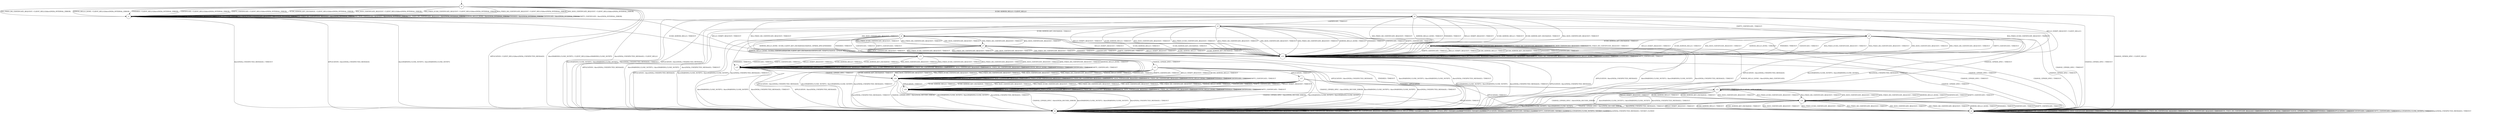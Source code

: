 digraph g {

	s0 [shape="circle" label="s0"];
	s1 [shape="circle" label="s1"];
	s2 [shape="circle" label="s2"];
	s3 [shape="circle" label="s3"];
	s4 [shape="circle" label="s4"];
	s5 [shape="circle" label="s5"];
	s6 [shape="circle" label="s6"];
	s7 [shape="circle" label="s7"];
	s8 [shape="circle" label="s8"];
	s9 [shape="circle" label="s9"];
	s10 [shape="circle" label="s10"];
	s11 [shape="circle" label="s11"];
	s12 [shape="circle" label="s12"];
	s13 [shape="circle" label="s13"];
	s14 [shape="circle" label="s14"];
	s15 [shape="circle" label="s15"];
	s16 [shape="circle" label="s16"];
	s17 [shape="circle" label="s17"];
	s18 [shape="circle" label="s18"];
	s0 -> s13 [label="HELLO_VERIFY_REQUEST / CLIENT_HELLO+"];
	s0 -> s4 [label="ECDH_SERVER_HELLO / CLIENT_HELLO"];
	s0 -> s1 [label="ECDH_SERVER_KEY_EXCHANGE / CLIENT_HELLO|Alert(FATAL,INTERNAL_ERROR)"];
	s0 -> s1 [label="RSA_SIGN_CERTIFICATE_REQUEST / CLIENT_HELLO|Alert(FATAL,INTERNAL_ERROR)"];
	s0 -> s1 [label="RSA_FIXED_ECDH_CERTIFICATE_REQUEST / CLIENT_HELLO|Alert(FATAL,INTERNAL_ERROR)"];
	s0 -> s1 [label="RSA_FIXED_DH_CERTIFICATE_REQUEST / CLIENT_HELLO|Alert(FATAL,INTERNAL_ERROR)"];
	s0 -> s1 [label="DSS_SIGN_CERTIFICATE_REQUEST / CLIENT_HELLO|Alert(FATAL,INTERNAL_ERROR)"];
	s0 -> s1 [label="DSS_FIXED_DH_CERTIFICATE_REQUEST / CLIENT_HELLO|Alert(FATAL,INTERNAL_ERROR)"];
	s0 -> s1 [label="SERVER_HELLO_DONE / CLIENT_HELLO|Alert(FATAL,INTERNAL_ERROR)"];
	s0 -> s3 [label="CHANGE_CIPHER_SPEC / CLIENT_HELLO"];
	s0 -> s1 [label="FINISHED / CLIENT_HELLO|Alert(FATAL,INTERNAL_ERROR)"];
	s0 -> s2 [label="APPLICATION / CLIENT_HELLO|Alert(FATAL,UNEXPECTED_MESSAGE)"];
	s0 -> s1 [label="CERTIFICATE / CLIENT_HELLO|Alert(FATAL,INTERNAL_ERROR)"];
	s0 -> s1 [label="EMPTY_CERTIFICATE / CLIENT_HELLO|Alert(FATAL,INTERNAL_ERROR)"];
	s0 -> s2 [label="Alert(WARNING,CLOSE_NOTIFY) / CLIENT_HELLO|Alert(WARNING,CLOSE_NOTIFY)"];
	s0 -> s2 [label="Alert(FATAL,UNEXPECTED_MESSAGE) / CLIENT_HELLO"];
	s1 -> s13 [label="HELLO_VERIFY_REQUEST / TIMEOUT"];
	s1 -> s13 [label="ECDH_SERVER_HELLO / TIMEOUT"];
	s1 -> s1 [label="ECDH_SERVER_KEY_EXCHANGE / Alert(FATAL,INTERNAL_ERROR)"];
	s1 -> s1 [label="RSA_SIGN_CERTIFICATE_REQUEST / Alert(FATAL,INTERNAL_ERROR)"];
	s1 -> s1 [label="RSA_FIXED_ECDH_CERTIFICATE_REQUEST / Alert(FATAL,INTERNAL_ERROR)"];
	s1 -> s1 [label="RSA_FIXED_DH_CERTIFICATE_REQUEST / Alert(FATAL,INTERNAL_ERROR)"];
	s1 -> s1 [label="DSS_SIGN_CERTIFICATE_REQUEST / Alert(FATAL,INTERNAL_ERROR)"];
	s1 -> s1 [label="DSS_FIXED_DH_CERTIFICATE_REQUEST / Alert(FATAL,INTERNAL_ERROR)"];
	s1 -> s1 [label="SERVER_HELLO_DONE / Alert(FATAL,INTERNAL_ERROR)"];
	s1 -> s3 [label="CHANGE_CIPHER_SPEC / TIMEOUT"];
	s1 -> s1 [label="FINISHED / Alert(FATAL,INTERNAL_ERROR)"];
	s1 -> s2 [label="APPLICATION / Alert(FATAL,UNEXPECTED_MESSAGE)"];
	s1 -> s1 [label="CERTIFICATE / Alert(FATAL,INTERNAL_ERROR)"];
	s1 -> s1 [label="EMPTY_CERTIFICATE / Alert(FATAL,INTERNAL_ERROR)"];
	s1 -> s2 [label="Alert(WARNING,CLOSE_NOTIFY) / Alert(WARNING,CLOSE_NOTIFY)"];
	s1 -> s2 [label="Alert(FATAL,UNEXPECTED_MESSAGE) / TIMEOUT"];
	s2 -> s2 [label="HELLO_VERIFY_REQUEST / SOCKET_CLOSED"];
	s2 -> s2 [label="ECDH_SERVER_HELLO / SOCKET_CLOSED"];
	s2 -> s2 [label="ECDH_SERVER_KEY_EXCHANGE / SOCKET_CLOSED"];
	s2 -> s2 [label="RSA_SIGN_CERTIFICATE_REQUEST / SOCKET_CLOSED"];
	s2 -> s2 [label="RSA_FIXED_ECDH_CERTIFICATE_REQUEST / SOCKET_CLOSED"];
	s2 -> s2 [label="RSA_FIXED_DH_CERTIFICATE_REQUEST / SOCKET_CLOSED"];
	s2 -> s2 [label="DSS_SIGN_CERTIFICATE_REQUEST / SOCKET_CLOSED"];
	s2 -> s2 [label="DSS_FIXED_DH_CERTIFICATE_REQUEST / SOCKET_CLOSED"];
	s2 -> s2 [label="SERVER_HELLO_DONE / SOCKET_CLOSED"];
	s2 -> s2 [label="CHANGE_CIPHER_SPEC / SOCKET_CLOSED"];
	s2 -> s2 [label="FINISHED / SOCKET_CLOSED"];
	s2 -> s2 [label="APPLICATION / SOCKET_CLOSED"];
	s2 -> s2 [label="CERTIFICATE / SOCKET_CLOSED"];
	s2 -> s2 [label="EMPTY_CERTIFICATE / SOCKET_CLOSED"];
	s2 -> s2 [label="Alert(WARNING,CLOSE_NOTIFY) / SOCKET_CLOSED"];
	s2 -> s2 [label="Alert(FATAL,UNEXPECTED_MESSAGE) / SOCKET_CLOSED"];
	s3 -> s3 [label="HELLO_VERIFY_REQUEST / TIMEOUT"];
	s3 -> s3 [label="ECDH_SERVER_HELLO / TIMEOUT"];
	s3 -> s3 [label="ECDH_SERVER_KEY_EXCHANGE / TIMEOUT"];
	s3 -> s3 [label="RSA_SIGN_CERTIFICATE_REQUEST / TIMEOUT"];
	s3 -> s3 [label="RSA_FIXED_ECDH_CERTIFICATE_REQUEST / TIMEOUT"];
	s3 -> s3 [label="RSA_FIXED_DH_CERTIFICATE_REQUEST / TIMEOUT"];
	s3 -> s3 [label="DSS_SIGN_CERTIFICATE_REQUEST / TIMEOUT"];
	s3 -> s3 [label="DSS_FIXED_DH_CERTIFICATE_REQUEST / TIMEOUT"];
	s3 -> s3 [label="SERVER_HELLO_DONE / TIMEOUT"];
	s3 -> s3 [label="CHANGE_CIPHER_SPEC / TIMEOUT"];
	s3 -> s3 [label="FINISHED / TIMEOUT"];
	s3 -> s3 [label="APPLICATION / TIMEOUT"];
	s3 -> s3 [label="CERTIFICATE / TIMEOUT"];
	s3 -> s3 [label="EMPTY_CERTIFICATE / TIMEOUT"];
	s3 -> s3 [label="Alert(WARNING,CLOSE_NOTIFY) / TIMEOUT"];
	s3 -> s3 [label="Alert(FATAL,UNEXPECTED_MESSAGE) / TIMEOUT"];
	s4 -> s13 [label="HELLO_VERIFY_REQUEST / TIMEOUT"];
	s4 -> s13 [label="ECDH_SERVER_HELLO / TIMEOUT"];
	s4 -> s13 [label="ECDH_SERVER_KEY_EXCHANGE / TIMEOUT"];
	s4 -> s13 [label="RSA_SIGN_CERTIFICATE_REQUEST / TIMEOUT"];
	s4 -> s13 [label="RSA_FIXED_ECDH_CERTIFICATE_REQUEST / TIMEOUT"];
	s4 -> s13 [label="RSA_FIXED_DH_CERTIFICATE_REQUEST / TIMEOUT"];
	s4 -> s13 [label="DSS_SIGN_CERTIFICATE_REQUEST / TIMEOUT"];
	s4 -> s13 [label="DSS_FIXED_DH_CERTIFICATE_REQUEST / TIMEOUT"];
	s4 -> s13 [label="SERVER_HELLO_DONE / TIMEOUT"];
	s4 -> s3 [label="CHANGE_CIPHER_SPEC / TIMEOUT"];
	s4 -> s13 [label="FINISHED / TIMEOUT"];
	s4 -> s2 [label="APPLICATION / Alert(FATAL,UNEXPECTED_MESSAGE)"];
	s4 -> s5 [label="CERTIFICATE / TIMEOUT"];
	s4 -> s8 [label="EMPTY_CERTIFICATE / TIMEOUT"];
	s4 -> s2 [label="Alert(WARNING,CLOSE_NOTIFY) / Alert(WARNING,CLOSE_NOTIFY)"];
	s4 -> s2 [label="Alert(FATAL,UNEXPECTED_MESSAGE) / TIMEOUT"];
	s5 -> s13 [label="HELLO_VERIFY_REQUEST / TIMEOUT"];
	s5 -> s13 [label="ECDH_SERVER_HELLO / TIMEOUT"];
	s5 -> s6 [label="ECDH_SERVER_KEY_EXCHANGE / TIMEOUT"];
	s5 -> s13 [label="RSA_SIGN_CERTIFICATE_REQUEST / TIMEOUT"];
	s5 -> s13 [label="RSA_FIXED_ECDH_CERTIFICATE_REQUEST / TIMEOUT"];
	s5 -> s13 [label="RSA_FIXED_DH_CERTIFICATE_REQUEST / TIMEOUT"];
	s5 -> s13 [label="DSS_SIGN_CERTIFICATE_REQUEST / TIMEOUT"];
	s5 -> s13 [label="DSS_FIXED_DH_CERTIFICATE_REQUEST / TIMEOUT"];
	s5 -> s13 [label="SERVER_HELLO_DONE / TIMEOUT"];
	s5 -> s3 [label="CHANGE_CIPHER_SPEC / TIMEOUT"];
	s5 -> s13 [label="FINISHED / TIMEOUT"];
	s5 -> s2 [label="APPLICATION / Alert(FATAL,UNEXPECTED_MESSAGE)"];
	s5 -> s13 [label="CERTIFICATE / TIMEOUT"];
	s5 -> s13 [label="EMPTY_CERTIFICATE / TIMEOUT"];
	s5 -> s2 [label="Alert(WARNING,CLOSE_NOTIFY) / Alert(WARNING,CLOSE_NOTIFY)"];
	s5 -> s2 [label="Alert(FATAL,UNEXPECTED_MESSAGE) / TIMEOUT"];
	s6 -> s13 [label="HELLO_VERIFY_REQUEST / TIMEOUT"];
	s6 -> s13 [label="ECDH_SERVER_HELLO / TIMEOUT"];
	s6 -> s13 [label="ECDH_SERVER_KEY_EXCHANGE / TIMEOUT"];
	s6 -> s7 [label="RSA_SIGN_CERTIFICATE_REQUEST / TIMEOUT"];
	s6 -> s7 [label="RSA_FIXED_ECDH_CERTIFICATE_REQUEST / TIMEOUT"];
	s6 -> s7 [label="RSA_FIXED_DH_CERTIFICATE_REQUEST / TIMEOUT"];
	s6 -> s7 [label="DSS_SIGN_CERTIFICATE_REQUEST / TIMEOUT"];
	s6 -> s7 [label="DSS_FIXED_DH_CERTIFICATE_REQUEST / TIMEOUT"];
	s6 -> s10 [label="SERVER_HELLO_DONE / ECDH_CLIENT_KEY_EXCHANGE|CHANGE_CIPHER_SPEC|FINISHED"];
	s6 -> s3 [label="CHANGE_CIPHER_SPEC / TIMEOUT"];
	s6 -> s13 [label="FINISHED / TIMEOUT"];
	s6 -> s2 [label="APPLICATION / Alert(FATAL,UNEXPECTED_MESSAGE)"];
	s6 -> s13 [label="CERTIFICATE / TIMEOUT"];
	s6 -> s13 [label="EMPTY_CERTIFICATE / TIMEOUT"];
	s6 -> s2 [label="Alert(WARNING,CLOSE_NOTIFY) / Alert(WARNING,CLOSE_NOTIFY)"];
	s6 -> s2 [label="Alert(FATAL,UNEXPECTED_MESSAGE) / TIMEOUT"];
	s7 -> s13 [label="HELLO_VERIFY_REQUEST / TIMEOUT"];
	s7 -> s13 [label="ECDH_SERVER_HELLO / TIMEOUT"];
	s7 -> s13 [label="ECDH_SERVER_KEY_EXCHANGE / TIMEOUT"];
	s7 -> s13 [label="RSA_SIGN_CERTIFICATE_REQUEST / TIMEOUT"];
	s7 -> s13 [label="RSA_FIXED_ECDH_CERTIFICATE_REQUEST / TIMEOUT"];
	s7 -> s13 [label="RSA_FIXED_DH_CERTIFICATE_REQUEST / TIMEOUT"];
	s7 -> s13 [label="DSS_SIGN_CERTIFICATE_REQUEST / TIMEOUT"];
	s7 -> s13 [label="DSS_FIXED_DH_CERTIFICATE_REQUEST / TIMEOUT"];
	s7 -> s10 [label="SERVER_HELLO_DONE / ECDSA_CERTIFICATE|ECDH_CLIENT_KEY_EXCHANGE|CERTIFICATE_VERIFY|CHANGE_CIPHER_SPEC|FINISHED"];
	s7 -> s3 [label="CHANGE_CIPHER_SPEC / TIMEOUT"];
	s7 -> s13 [label="FINISHED / TIMEOUT"];
	s7 -> s2 [label="APPLICATION / Alert(FATAL,UNEXPECTED_MESSAGE)"];
	s7 -> s13 [label="CERTIFICATE / TIMEOUT"];
	s7 -> s13 [label="EMPTY_CERTIFICATE / TIMEOUT"];
	s7 -> s2 [label="Alert(WARNING,CLOSE_NOTIFY) / Alert(WARNING,CLOSE_NOTIFY)"];
	s7 -> s2 [label="Alert(FATAL,UNEXPECTED_MESSAGE) / TIMEOUT"];
	s8 -> s13 [label="HELLO_VERIFY_REQUEST / TIMEOUT"];
	s8 -> s13 [label="ECDH_SERVER_HELLO / TIMEOUT"];
	s8 -> s9 [label="ECDH_SERVER_KEY_EXCHANGE / TIMEOUT"];
	s8 -> s13 [label="RSA_SIGN_CERTIFICATE_REQUEST / TIMEOUT"];
	s8 -> s13 [label="RSA_FIXED_ECDH_CERTIFICATE_REQUEST / TIMEOUT"];
	s8 -> s13 [label="RSA_FIXED_DH_CERTIFICATE_REQUEST / TIMEOUT"];
	s8 -> s13 [label="DSS_SIGN_CERTIFICATE_REQUEST / TIMEOUT"];
	s8 -> s13 [label="DSS_FIXED_DH_CERTIFICATE_REQUEST / TIMEOUT"];
	s8 -> s13 [label="SERVER_HELLO_DONE / TIMEOUT"];
	s8 -> s3 [label="CHANGE_CIPHER_SPEC / TIMEOUT"];
	s8 -> s13 [label="FINISHED / TIMEOUT"];
	s8 -> s2 [label="APPLICATION / Alert(FATAL,UNEXPECTED_MESSAGE)"];
	s8 -> s13 [label="CERTIFICATE / TIMEOUT"];
	s8 -> s13 [label="EMPTY_CERTIFICATE / TIMEOUT"];
	s8 -> s2 [label="Alert(WARNING,CLOSE_NOTIFY) / Alert(WARNING,CLOSE_NOTIFY)"];
	s8 -> s2 [label="Alert(FATAL,UNEXPECTED_MESSAGE) / TIMEOUT"];
	s9 -> s13 [label="HELLO_VERIFY_REQUEST / TIMEOUT"];
	s9 -> s13 [label="ECDH_SERVER_HELLO / TIMEOUT"];
	s9 -> s13 [label="ECDH_SERVER_KEY_EXCHANGE / TIMEOUT"];
	s9 -> s9 [label="RSA_SIGN_CERTIFICATE_REQUEST / TIMEOUT"];
	s9 -> s9 [label="RSA_FIXED_ECDH_CERTIFICATE_REQUEST / TIMEOUT"];
	s9 -> s9 [label="RSA_FIXED_DH_CERTIFICATE_REQUEST / TIMEOUT"];
	s9 -> s9 [label="DSS_SIGN_CERTIFICATE_REQUEST / TIMEOUT"];
	s9 -> s9 [label="DSS_FIXED_DH_CERTIFICATE_REQUEST / TIMEOUT"];
	s9 -> s2 [label="SERVER_HELLO_DONE / Alert(FATAL,BAD_CERTIFICATE)"];
	s9 -> s3 [label="CHANGE_CIPHER_SPEC / TIMEOUT"];
	s9 -> s13 [label="FINISHED / TIMEOUT"];
	s9 -> s2 [label="APPLICATION / Alert(FATAL,UNEXPECTED_MESSAGE)"];
	s9 -> s13 [label="CERTIFICATE / TIMEOUT"];
	s9 -> s13 [label="EMPTY_CERTIFICATE / TIMEOUT"];
	s9 -> s2 [label="Alert(WARNING,CLOSE_NOTIFY) / Alert(WARNING,CLOSE_NOTIFY)"];
	s9 -> s2 [label="Alert(FATAL,UNEXPECTED_MESSAGE) / TIMEOUT"];
	s10 -> s15 [label="HELLO_VERIFY_REQUEST / TIMEOUT"];
	s10 -> s15 [label="ECDH_SERVER_HELLO / TIMEOUT"];
	s10 -> s15 [label="ECDH_SERVER_KEY_EXCHANGE / TIMEOUT"];
	s10 -> s15 [label="RSA_SIGN_CERTIFICATE_REQUEST / TIMEOUT"];
	s10 -> s15 [label="RSA_FIXED_ECDH_CERTIFICATE_REQUEST / TIMEOUT"];
	s10 -> s15 [label="RSA_FIXED_DH_CERTIFICATE_REQUEST / TIMEOUT"];
	s10 -> s15 [label="DSS_SIGN_CERTIFICATE_REQUEST / TIMEOUT"];
	s10 -> s15 [label="DSS_FIXED_DH_CERTIFICATE_REQUEST / TIMEOUT"];
	s10 -> s15 [label="SERVER_HELLO_DONE / TIMEOUT"];
	s10 -> s11 [label="CHANGE_CIPHER_SPEC / TIMEOUT"];
	s10 -> s15 [label="FINISHED / TIMEOUT"];
	s10 -> s2 [label="APPLICATION / Alert(FATAL,UNEXPECTED_MESSAGE)"];
	s10 -> s15 [label="CERTIFICATE / TIMEOUT"];
	s10 -> s15 [label="EMPTY_CERTIFICATE / TIMEOUT"];
	s10 -> s2 [label="Alert(WARNING,CLOSE_NOTIFY) / Alert(WARNING,CLOSE_NOTIFY)"];
	s10 -> s2 [label="Alert(FATAL,UNEXPECTED_MESSAGE) / TIMEOUT"];
	s11 -> s16 [label="HELLO_VERIFY_REQUEST / TIMEOUT"];
	s11 -> s16 [label="ECDH_SERVER_HELLO / TIMEOUT"];
	s11 -> s16 [label="ECDH_SERVER_KEY_EXCHANGE / TIMEOUT"];
	s11 -> s16 [label="RSA_SIGN_CERTIFICATE_REQUEST / TIMEOUT"];
	s11 -> s16 [label="RSA_FIXED_ECDH_CERTIFICATE_REQUEST / TIMEOUT"];
	s11 -> s16 [label="RSA_FIXED_DH_CERTIFICATE_REQUEST / TIMEOUT"];
	s11 -> s16 [label="DSS_SIGN_CERTIFICATE_REQUEST / TIMEOUT"];
	s11 -> s16 [label="DSS_FIXED_DH_CERTIFICATE_REQUEST / TIMEOUT"];
	s11 -> s16 [label="SERVER_HELLO_DONE / TIMEOUT"];
	s11 -> s2 [label="CHANGE_CIPHER_SPEC / Alert(FATAL,DECODE_ERROR)"];
	s11 -> s12 [label="FINISHED / TIMEOUT"];
	s11 -> s17 [label="APPLICATION / TIMEOUT"];
	s11 -> s16 [label="CERTIFICATE / TIMEOUT"];
	s11 -> s16 [label="EMPTY_CERTIFICATE / TIMEOUT"];
	s11 -> s2 [label="Alert(WARNING,CLOSE_NOTIFY) / Alert(WARNING,CLOSE_NOTIFY)"];
	s11 -> s2 [label="Alert(FATAL,UNEXPECTED_MESSAGE) / TIMEOUT"];
	s12 -> s14 [label="HELLO_VERIFY_REQUEST / TIMEOUT"];
	s12 -> s14 [label="ECDH_SERVER_HELLO / TIMEOUT"];
	s12 -> s14 [label="ECDH_SERVER_KEY_EXCHANGE / TIMEOUT"];
	s12 -> s14 [label="RSA_SIGN_CERTIFICATE_REQUEST / TIMEOUT"];
	s12 -> s14 [label="RSA_FIXED_ECDH_CERTIFICATE_REQUEST / TIMEOUT"];
	s12 -> s14 [label="RSA_FIXED_DH_CERTIFICATE_REQUEST / TIMEOUT"];
	s12 -> s14 [label="DSS_SIGN_CERTIFICATE_REQUEST / TIMEOUT"];
	s12 -> s14 [label="DSS_FIXED_DH_CERTIFICATE_REQUEST / TIMEOUT"];
	s12 -> s14 [label="SERVER_HELLO_DONE / TIMEOUT"];
	s12 -> s2 [label="CHANGE_CIPHER_SPEC / Alert(FATAL,DECODE_ERROR)"];
	s12 -> s12 [label="FINISHED / TIMEOUT"];
	s12 -> s12 [label="APPLICATION / APPLICATION"];
	s12 -> s14 [label="CERTIFICATE / TIMEOUT"];
	s12 -> s14 [label="EMPTY_CERTIFICATE / TIMEOUT"];
	s12 -> s2 [label="Alert(WARNING,CLOSE_NOTIFY) / Alert(WARNING,CLOSE_NOTIFY)"];
	s12 -> s2 [label="Alert(FATAL,UNEXPECTED_MESSAGE) / TIMEOUT"];
	s13 -> s13 [label="HELLO_VERIFY_REQUEST / TIMEOUT"];
	s13 -> s13 [label="ECDH_SERVER_HELLO / TIMEOUT"];
	s13 -> s13 [label="ECDH_SERVER_KEY_EXCHANGE / TIMEOUT"];
	s13 -> s13 [label="RSA_SIGN_CERTIFICATE_REQUEST / TIMEOUT"];
	s13 -> s13 [label="RSA_FIXED_ECDH_CERTIFICATE_REQUEST / TIMEOUT"];
	s13 -> s13 [label="RSA_FIXED_DH_CERTIFICATE_REQUEST / TIMEOUT"];
	s13 -> s13 [label="DSS_SIGN_CERTIFICATE_REQUEST / TIMEOUT"];
	s13 -> s13 [label="DSS_FIXED_DH_CERTIFICATE_REQUEST / TIMEOUT"];
	s13 -> s13 [label="SERVER_HELLO_DONE / TIMEOUT"];
	s13 -> s3 [label="CHANGE_CIPHER_SPEC / TIMEOUT"];
	s13 -> s13 [label="FINISHED / TIMEOUT"];
	s13 -> s2 [label="APPLICATION / Alert(FATAL,UNEXPECTED_MESSAGE)"];
	s13 -> s13 [label="CERTIFICATE / TIMEOUT"];
	s13 -> s13 [label="EMPTY_CERTIFICATE / TIMEOUT"];
	s13 -> s2 [label="Alert(WARNING,CLOSE_NOTIFY) / Alert(WARNING,CLOSE_NOTIFY)"];
	s13 -> s2 [label="Alert(FATAL,UNEXPECTED_MESSAGE) / TIMEOUT"];
	s14 -> s3 [label="HELLO_VERIFY_REQUEST / TIMEOUT"];
	s14 -> s3 [label="ECDH_SERVER_HELLO / TIMEOUT"];
	s14 -> s3 [label="ECDH_SERVER_KEY_EXCHANGE / TIMEOUT"];
	s14 -> s3 [label="RSA_SIGN_CERTIFICATE_REQUEST / TIMEOUT"];
	s14 -> s3 [label="RSA_FIXED_ECDH_CERTIFICATE_REQUEST / TIMEOUT"];
	s14 -> s3 [label="RSA_FIXED_DH_CERTIFICATE_REQUEST / TIMEOUT"];
	s14 -> s3 [label="DSS_SIGN_CERTIFICATE_REQUEST / TIMEOUT"];
	s14 -> s3 [label="DSS_FIXED_DH_CERTIFICATE_REQUEST / TIMEOUT"];
	s14 -> s3 [label="SERVER_HELLO_DONE / TIMEOUT"];
	s14 -> s2 [label="CHANGE_CIPHER_SPEC / Alert(FATAL,DECODE_ERROR)"];
	s14 -> s3 [label="FINISHED / TIMEOUT"];
	s14 -> s14 [label="APPLICATION / APPLICATION"];
	s14 -> s3 [label="CERTIFICATE / TIMEOUT"];
	s14 -> s3 [label="EMPTY_CERTIFICATE / TIMEOUT"];
	s14 -> s2 [label="Alert(WARNING,CLOSE_NOTIFY) / Alert(WARNING,CLOSE_NOTIFY)"];
	s14 -> s2 [label="Alert(FATAL,UNEXPECTED_MESSAGE) / TIMEOUT"];
	s15 -> s15 [label="HELLO_VERIFY_REQUEST / TIMEOUT"];
	s15 -> s15 [label="ECDH_SERVER_HELLO / TIMEOUT"];
	s15 -> s15 [label="ECDH_SERVER_KEY_EXCHANGE / TIMEOUT"];
	s15 -> s15 [label="RSA_SIGN_CERTIFICATE_REQUEST / TIMEOUT"];
	s15 -> s15 [label="RSA_FIXED_ECDH_CERTIFICATE_REQUEST / TIMEOUT"];
	s15 -> s15 [label="RSA_FIXED_DH_CERTIFICATE_REQUEST / TIMEOUT"];
	s15 -> s15 [label="DSS_SIGN_CERTIFICATE_REQUEST / TIMEOUT"];
	s15 -> s15 [label="DSS_FIXED_DH_CERTIFICATE_REQUEST / TIMEOUT"];
	s15 -> s15 [label="SERVER_HELLO_DONE / TIMEOUT"];
	s15 -> s16 [label="CHANGE_CIPHER_SPEC / TIMEOUT"];
	s15 -> s15 [label="FINISHED / TIMEOUT"];
	s15 -> s2 [label="APPLICATION / Alert(FATAL,UNEXPECTED_MESSAGE)"];
	s15 -> s15 [label="CERTIFICATE / TIMEOUT"];
	s15 -> s15 [label="EMPTY_CERTIFICATE / TIMEOUT"];
	s15 -> s2 [label="Alert(WARNING,CLOSE_NOTIFY) / Alert(WARNING,CLOSE_NOTIFY)"];
	s15 -> s2 [label="Alert(FATAL,UNEXPECTED_MESSAGE) / TIMEOUT"];
	s16 -> s16 [label="HELLO_VERIFY_REQUEST / TIMEOUT"];
	s16 -> s16 [label="ECDH_SERVER_HELLO / TIMEOUT"];
	s16 -> s16 [label="ECDH_SERVER_KEY_EXCHANGE / TIMEOUT"];
	s16 -> s16 [label="RSA_SIGN_CERTIFICATE_REQUEST / TIMEOUT"];
	s16 -> s16 [label="RSA_FIXED_ECDH_CERTIFICATE_REQUEST / TIMEOUT"];
	s16 -> s16 [label="RSA_FIXED_DH_CERTIFICATE_REQUEST / TIMEOUT"];
	s16 -> s16 [label="DSS_SIGN_CERTIFICATE_REQUEST / TIMEOUT"];
	s16 -> s16 [label="DSS_FIXED_DH_CERTIFICATE_REQUEST / TIMEOUT"];
	s16 -> s16 [label="SERVER_HELLO_DONE / TIMEOUT"];
	s16 -> s2 [label="CHANGE_CIPHER_SPEC / Alert(FATAL,DECODE_ERROR)"];
	s16 -> s16 [label="FINISHED / TIMEOUT"];
	s16 -> s18 [label="APPLICATION / TIMEOUT"];
	s16 -> s16 [label="CERTIFICATE / TIMEOUT"];
	s16 -> s16 [label="EMPTY_CERTIFICATE / TIMEOUT"];
	s16 -> s2 [label="Alert(WARNING,CLOSE_NOTIFY) / Alert(WARNING,CLOSE_NOTIFY)"];
	s16 -> s2 [label="Alert(FATAL,UNEXPECTED_MESSAGE) / TIMEOUT"];
	s17 -> s18 [label="HELLO_VERIFY_REQUEST / TIMEOUT"];
	s17 -> s18 [label="ECDH_SERVER_HELLO / TIMEOUT"];
	s17 -> s18 [label="ECDH_SERVER_KEY_EXCHANGE / TIMEOUT"];
	s17 -> s18 [label="RSA_SIGN_CERTIFICATE_REQUEST / TIMEOUT"];
	s17 -> s18 [label="RSA_FIXED_ECDH_CERTIFICATE_REQUEST / TIMEOUT"];
	s17 -> s18 [label="RSA_FIXED_DH_CERTIFICATE_REQUEST / TIMEOUT"];
	s17 -> s18 [label="DSS_SIGN_CERTIFICATE_REQUEST / TIMEOUT"];
	s17 -> s18 [label="DSS_FIXED_DH_CERTIFICATE_REQUEST / TIMEOUT"];
	s17 -> s18 [label="SERVER_HELLO_DONE / TIMEOUT"];
	s17 -> s2 [label="CHANGE_CIPHER_SPEC / Alert(FATAL,DECODE_ERROR)"];
	s17 -> s12 [label="FINISHED / APPLICATION"];
	s17 -> s3 [label="APPLICATION / TIMEOUT"];
	s17 -> s18 [label="CERTIFICATE / TIMEOUT"];
	s17 -> s18 [label="EMPTY_CERTIFICATE / TIMEOUT"];
	s17 -> s2 [label="Alert(WARNING,CLOSE_NOTIFY) / Alert(WARNING,CLOSE_NOTIFY)"];
	s17 -> s2 [label="Alert(FATAL,UNEXPECTED_MESSAGE) / TIMEOUT"];
	s18 -> s18 [label="HELLO_VERIFY_REQUEST / TIMEOUT"];
	s18 -> s18 [label="ECDH_SERVER_HELLO / TIMEOUT"];
	s18 -> s18 [label="ECDH_SERVER_KEY_EXCHANGE / TIMEOUT"];
	s18 -> s18 [label="RSA_SIGN_CERTIFICATE_REQUEST / TIMEOUT"];
	s18 -> s18 [label="RSA_FIXED_ECDH_CERTIFICATE_REQUEST / TIMEOUT"];
	s18 -> s18 [label="RSA_FIXED_DH_CERTIFICATE_REQUEST / TIMEOUT"];
	s18 -> s18 [label="DSS_SIGN_CERTIFICATE_REQUEST / TIMEOUT"];
	s18 -> s18 [label="DSS_FIXED_DH_CERTIFICATE_REQUEST / TIMEOUT"];
	s18 -> s18 [label="SERVER_HELLO_DONE / TIMEOUT"];
	s18 -> s2 [label="CHANGE_CIPHER_SPEC / Alert(FATAL,DECODE_ERROR)"];
	s18 -> s18 [label="FINISHED / TIMEOUT"];
	s18 -> s3 [label="APPLICATION / TIMEOUT"];
	s18 -> s18 [label="CERTIFICATE / TIMEOUT"];
	s18 -> s18 [label="EMPTY_CERTIFICATE / TIMEOUT"];
	s18 -> s2 [label="Alert(WARNING,CLOSE_NOTIFY) / Alert(WARNING,CLOSE_NOTIFY)"];
	s18 -> s2 [label="Alert(FATAL,UNEXPECTED_MESSAGE) / TIMEOUT"];

__start0 [label="" shape="none" width="0" height="0"];
__start0 -> s0;

}

